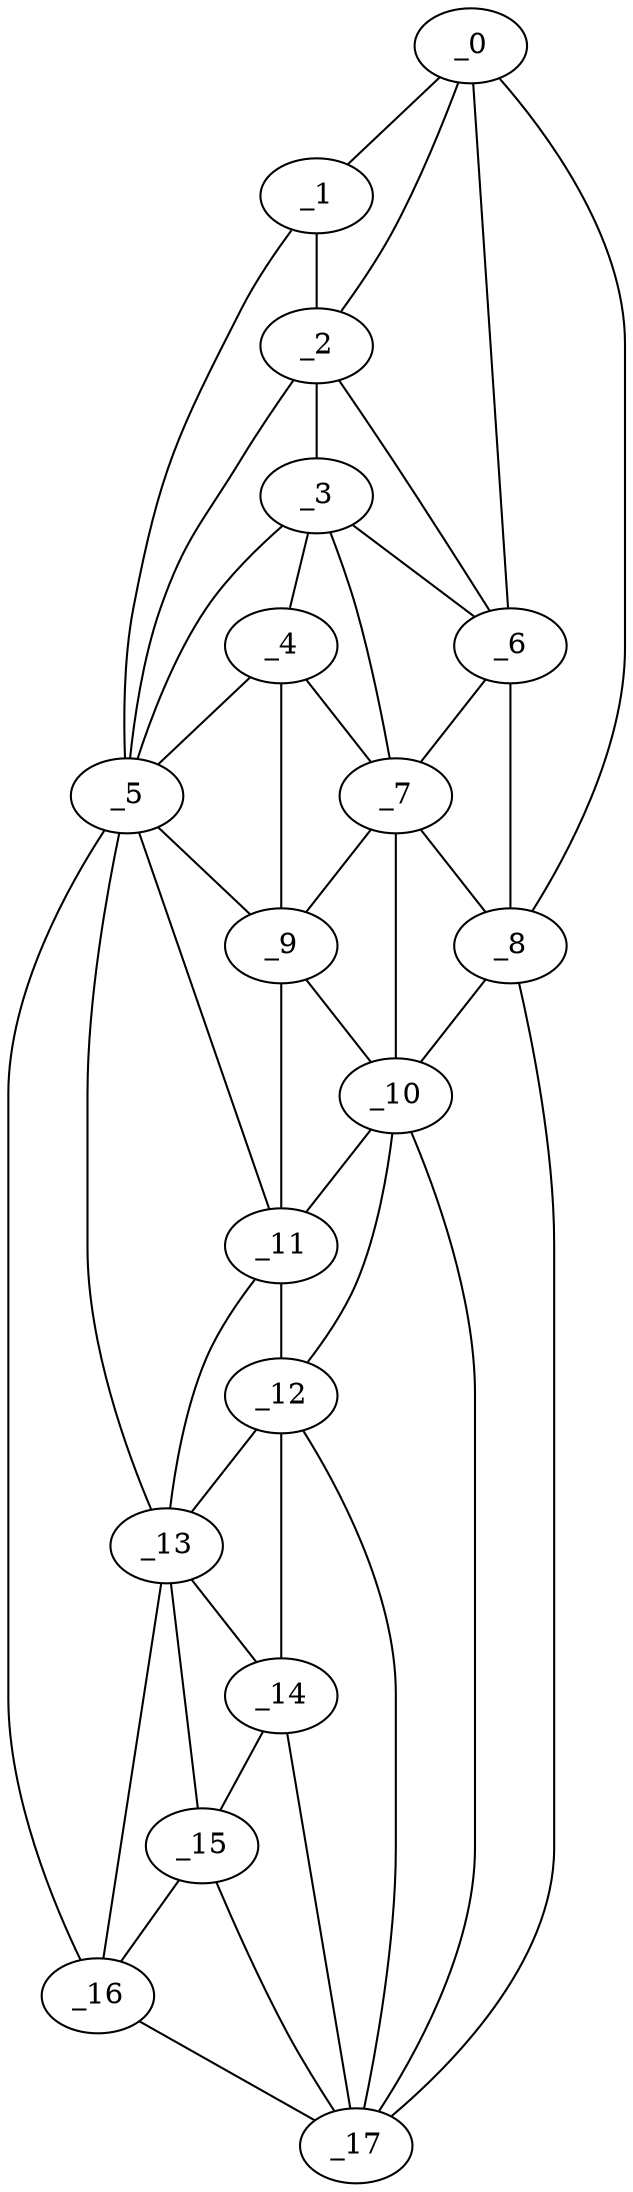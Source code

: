 graph "obj91__120.gxl" {
	_0	 [x=5,
		y=80];
	_1	 [x=9,
		y=63];
	_0 -- _1	 [valence=1];
	_2	 [x=22,
		y=54];
	_0 -- _2	 [valence=2];
	_6	 [x=61,
		y=87];
	_0 -- _6	 [valence=1];
	_8	 [x=74,
		y=92];
	_0 -- _8	 [valence=1];
	_1 -- _2	 [valence=2];
	_5	 [x=48,
		y=30];
	_1 -- _5	 [valence=1];
	_3	 [x=32,
		y=46];
	_2 -- _3	 [valence=1];
	_2 -- _5	 [valence=2];
	_2 -- _6	 [valence=2];
	_4	 [x=41,
		y=39];
	_3 -- _4	 [valence=2];
	_3 -- _5	 [valence=2];
	_3 -- _6	 [valence=2];
	_7	 [x=68,
		y=76];
	_3 -- _7	 [valence=2];
	_4 -- _5	 [valence=2];
	_4 -- _7	 [valence=2];
	_9	 [x=78,
		y=71];
	_4 -- _9	 [valence=2];
	_5 -- _9	 [valence=1];
	_11	 [x=88,
		y=64];
	_5 -- _11	 [valence=2];
	_13	 [x=98,
		y=43];
	_5 -- _13	 [valence=1];
	_16	 [x=123,
		y=40];
	_5 -- _16	 [valence=1];
	_6 -- _7	 [valence=1];
	_6 -- _8	 [valence=1];
	_7 -- _8	 [valence=1];
	_7 -- _9	 [valence=2];
	_10	 [x=82,
		y=80];
	_7 -- _10	 [valence=2];
	_8 -- _10	 [valence=1];
	_17	 [x=123,
		y=59];
	_8 -- _17	 [valence=1];
	_9 -- _10	 [valence=1];
	_9 -- _11	 [valence=1];
	_10 -- _11	 [valence=2];
	_12	 [x=97,
		y=59];
	_10 -- _12	 [valence=2];
	_10 -- _17	 [valence=2];
	_11 -- _12	 [valence=2];
	_11 -- _13	 [valence=2];
	_12 -- _13	 [valence=1];
	_14	 [x=109,
		y=55];
	_12 -- _14	 [valence=2];
	_12 -- _17	 [valence=2];
	_13 -- _14	 [valence=2];
	_15	 [x=112,
		y=49];
	_13 -- _15	 [valence=1];
	_13 -- _16	 [valence=1];
	_14 -- _15	 [valence=2];
	_14 -- _17	 [valence=2];
	_15 -- _16	 [valence=2];
	_15 -- _17	 [valence=1];
	_16 -- _17	 [valence=1];
}
